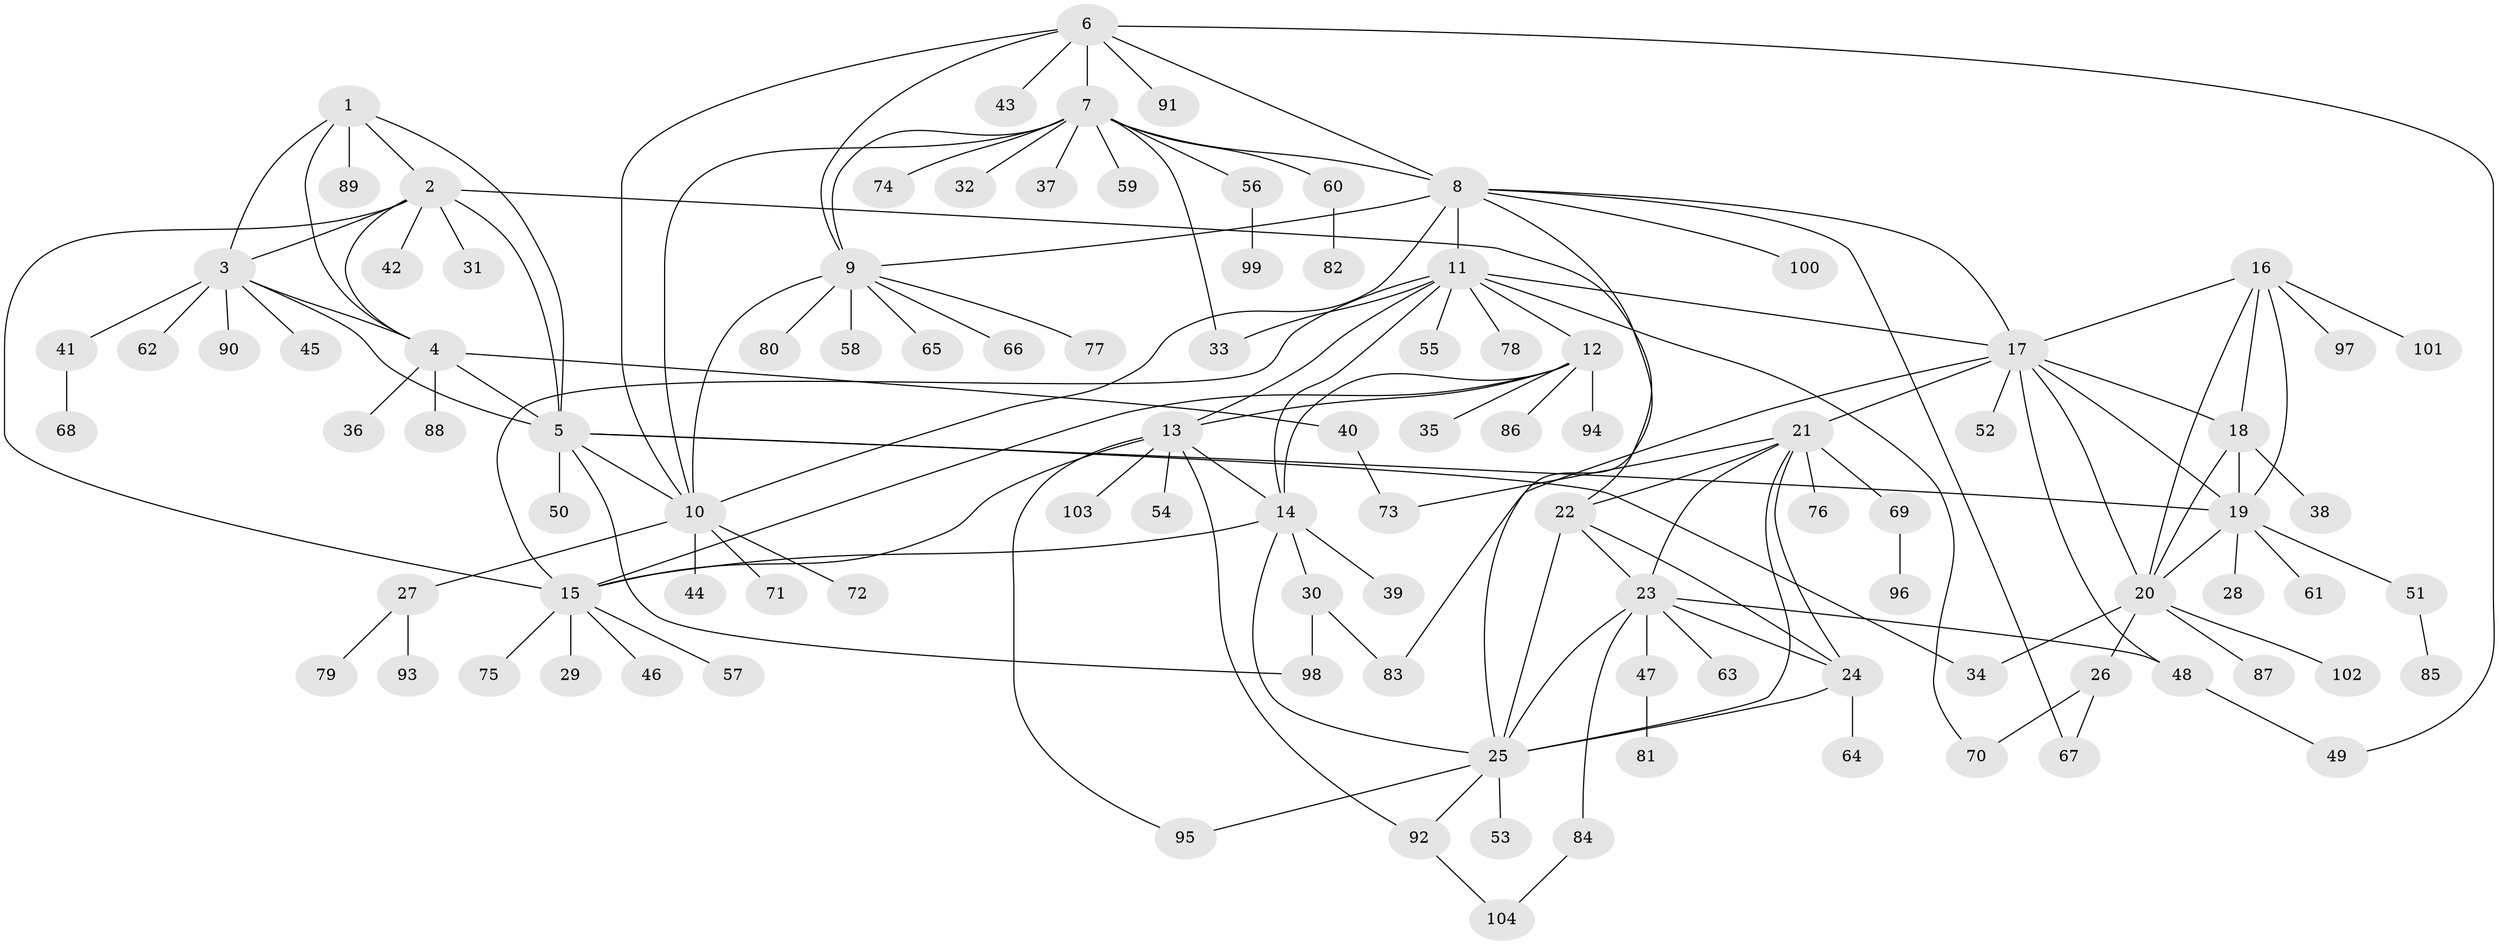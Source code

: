 // coarse degree distribution, {4: 0.03225806451612903, 9: 0.04838709677419355, 6: 0.03225806451612903, 11: 0.016129032258064516, 12: 0.016129032258064516, 7: 0.04838709677419355, 5: 0.016129032258064516, 8: 0.016129032258064516, 3: 0.06451612903225806, 2: 0.12903225806451613, 1: 0.5806451612903226}
// Generated by graph-tools (version 1.1) at 2025/19/03/04/25 18:19:39]
// undirected, 104 vertices, 151 edges
graph export_dot {
graph [start="1"]
  node [color=gray90,style=filled];
  1;
  2;
  3;
  4;
  5;
  6;
  7;
  8;
  9;
  10;
  11;
  12;
  13;
  14;
  15;
  16;
  17;
  18;
  19;
  20;
  21;
  22;
  23;
  24;
  25;
  26;
  27;
  28;
  29;
  30;
  31;
  32;
  33;
  34;
  35;
  36;
  37;
  38;
  39;
  40;
  41;
  42;
  43;
  44;
  45;
  46;
  47;
  48;
  49;
  50;
  51;
  52;
  53;
  54;
  55;
  56;
  57;
  58;
  59;
  60;
  61;
  62;
  63;
  64;
  65;
  66;
  67;
  68;
  69;
  70;
  71;
  72;
  73;
  74;
  75;
  76;
  77;
  78;
  79;
  80;
  81;
  82;
  83;
  84;
  85;
  86;
  87;
  88;
  89;
  90;
  91;
  92;
  93;
  94;
  95;
  96;
  97;
  98;
  99;
  100;
  101;
  102;
  103;
  104;
  1 -- 2;
  1 -- 3;
  1 -- 4;
  1 -- 5;
  1 -- 89;
  2 -- 3;
  2 -- 4;
  2 -- 5;
  2 -- 15;
  2 -- 22;
  2 -- 31;
  2 -- 42;
  3 -- 4;
  3 -- 5;
  3 -- 41;
  3 -- 45;
  3 -- 62;
  3 -- 90;
  4 -- 5;
  4 -- 36;
  4 -- 40;
  4 -- 88;
  5 -- 10;
  5 -- 19;
  5 -- 34;
  5 -- 50;
  5 -- 98;
  6 -- 7;
  6 -- 8;
  6 -- 9;
  6 -- 10;
  6 -- 43;
  6 -- 49;
  6 -- 91;
  7 -- 8;
  7 -- 9;
  7 -- 10;
  7 -- 32;
  7 -- 33;
  7 -- 37;
  7 -- 56;
  7 -- 59;
  7 -- 60;
  7 -- 74;
  8 -- 9;
  8 -- 10;
  8 -- 11;
  8 -- 17;
  8 -- 25;
  8 -- 67;
  8 -- 100;
  9 -- 10;
  9 -- 58;
  9 -- 65;
  9 -- 66;
  9 -- 77;
  9 -- 80;
  10 -- 27;
  10 -- 44;
  10 -- 71;
  10 -- 72;
  11 -- 12;
  11 -- 13;
  11 -- 14;
  11 -- 15;
  11 -- 17;
  11 -- 33;
  11 -- 55;
  11 -- 70;
  11 -- 78;
  12 -- 13;
  12 -- 14;
  12 -- 15;
  12 -- 35;
  12 -- 86;
  12 -- 94;
  13 -- 14;
  13 -- 15;
  13 -- 54;
  13 -- 92;
  13 -- 95;
  13 -- 103;
  14 -- 15;
  14 -- 25;
  14 -- 30;
  14 -- 39;
  15 -- 29;
  15 -- 46;
  15 -- 57;
  15 -- 75;
  16 -- 17;
  16 -- 18;
  16 -- 19;
  16 -- 20;
  16 -- 97;
  16 -- 101;
  17 -- 18;
  17 -- 19;
  17 -- 20;
  17 -- 21;
  17 -- 48;
  17 -- 52;
  17 -- 83;
  18 -- 19;
  18 -- 20;
  18 -- 38;
  19 -- 20;
  19 -- 28;
  19 -- 51;
  19 -- 61;
  20 -- 26;
  20 -- 34;
  20 -- 87;
  20 -- 102;
  21 -- 22;
  21 -- 23;
  21 -- 24;
  21 -- 25;
  21 -- 69;
  21 -- 73;
  21 -- 76;
  22 -- 23;
  22 -- 24;
  22 -- 25;
  23 -- 24;
  23 -- 25;
  23 -- 47;
  23 -- 48;
  23 -- 63;
  23 -- 84;
  24 -- 25;
  24 -- 64;
  25 -- 53;
  25 -- 92;
  25 -- 95;
  26 -- 67;
  26 -- 70;
  27 -- 79;
  27 -- 93;
  30 -- 83;
  30 -- 98;
  40 -- 73;
  41 -- 68;
  47 -- 81;
  48 -- 49;
  51 -- 85;
  56 -- 99;
  60 -- 82;
  69 -- 96;
  84 -- 104;
  92 -- 104;
}
